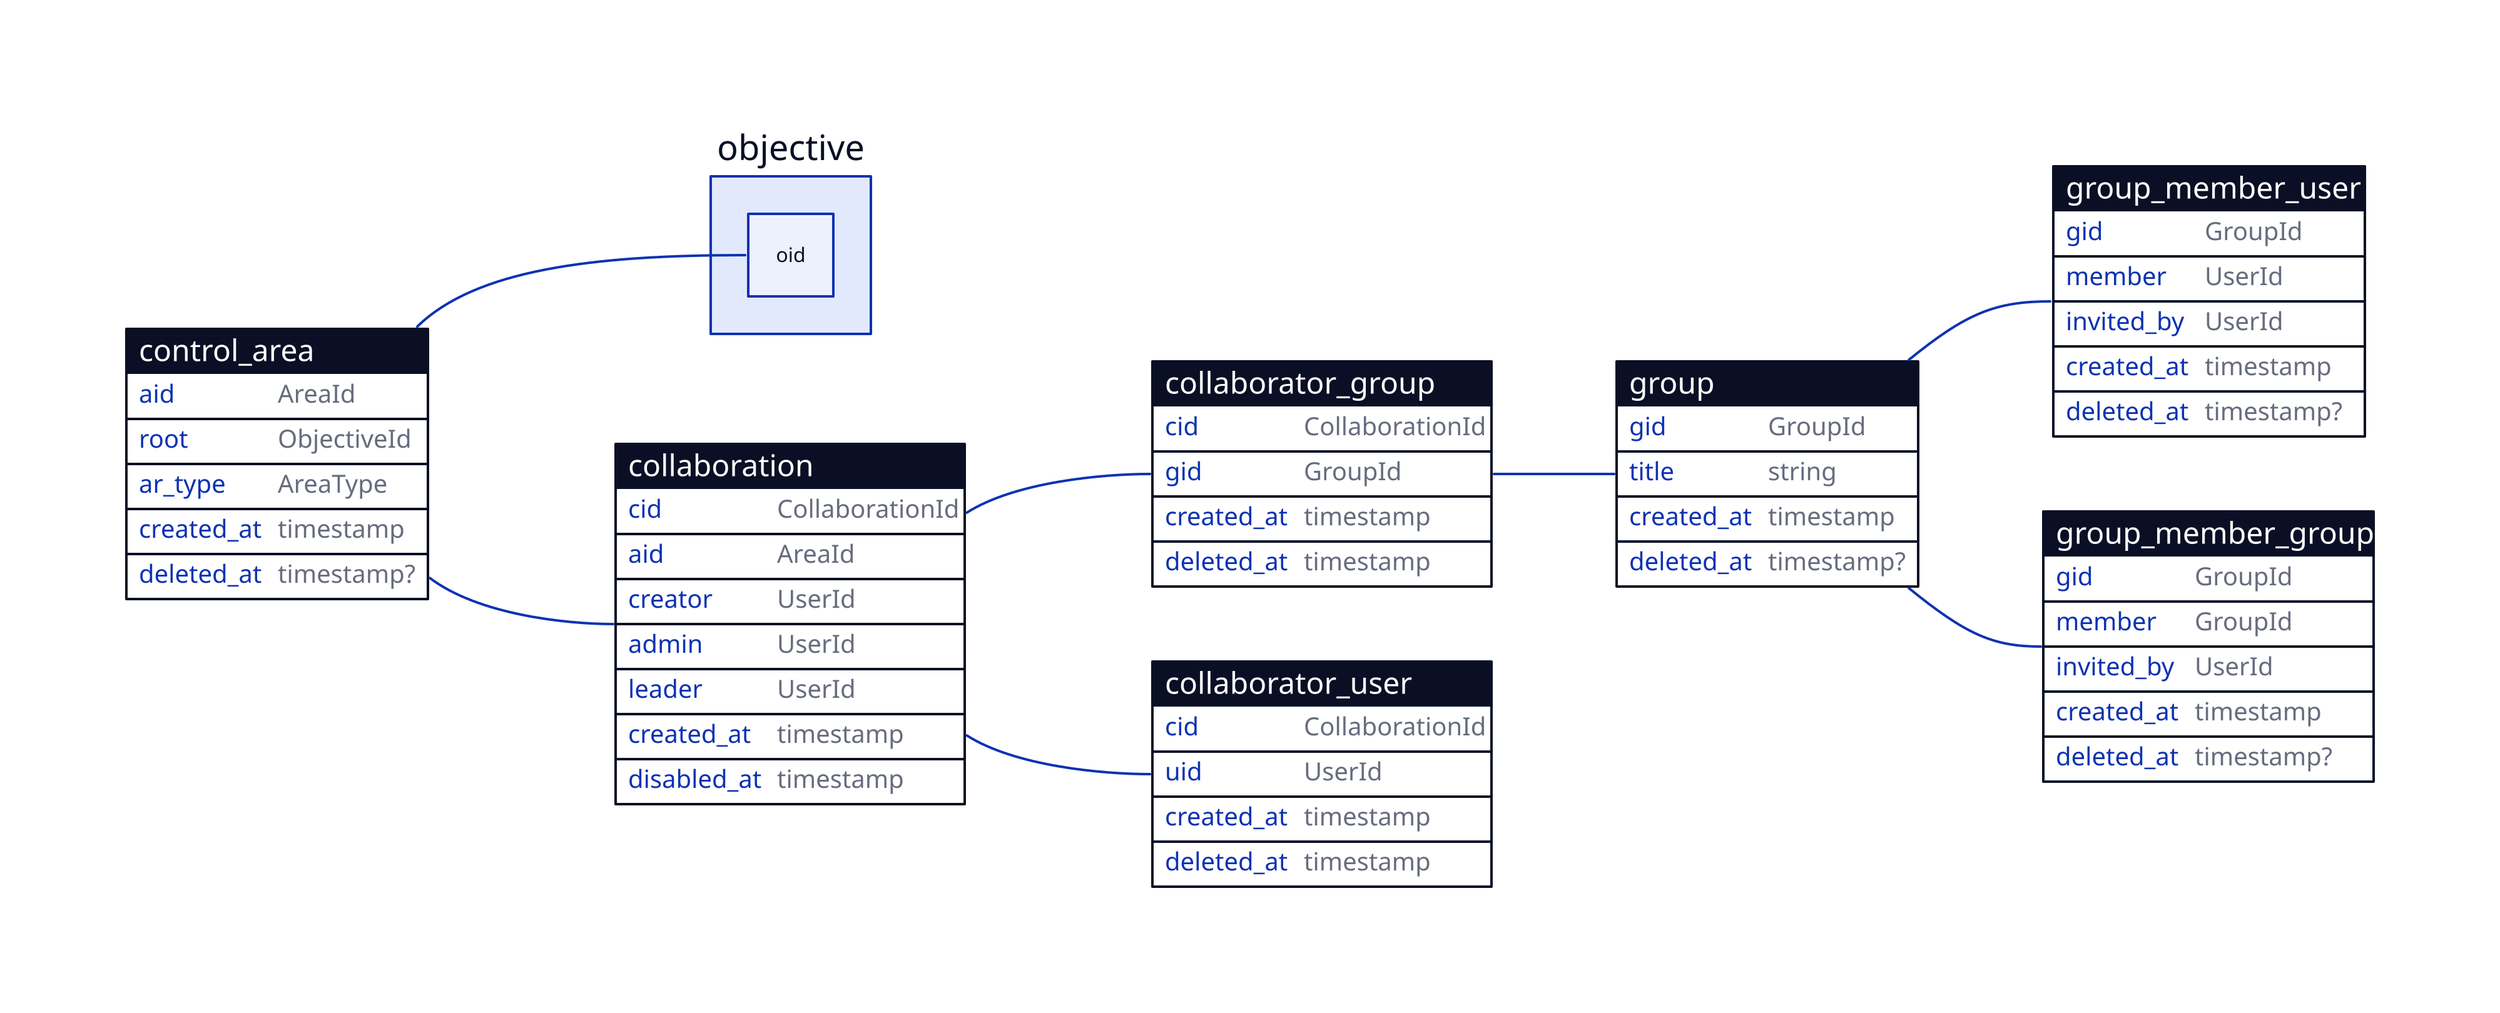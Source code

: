 direction: right

control_area: {
  shape: sql_table

  aid: AreaId
  root: ObjectiveId
  ar_type: AreaType

  created_at: timestamp
  deleted_at: timestamp?
}

collaboration: {
  shape: sql_table

  cid: CollaborationId
  aid: AreaId

  creator: UserId
  admin: UserId
  leader: UserId

  created_at: timestamp
  disabled_at: timestamp
}

collaborator_group: {
  shape: sql_table

  cid: CollaborationId
  gid: GroupId

  created_at: timestamp
  deleted_at: timestamp
}

collaborator_user: {
  shape: sql_table

  cid: CollaborationId
  uid: UserId

  created_at: timestamp
  deleted_at: timestamp
}

group: {
  shape: sql_table
  
  gid: GroupId
  title: string
  
  created_at: timestamp
  deleted_at: timestamp?
}

group_member_user: {
  shape: sql_table
  
  gid: GroupId
  member: UserId
  invited_by: UserId
  
  created_at: timestamp
  deleted_at: timestamp?
}

group_member_group: {
  shape: sql_table
  
  gid: GroupId
  member: GroupId
  invited_by: UserId
  
  created_at: timestamp
  deleted_at: timestamp?
}

control_area.root -- objective.oid

control_area.aid -- collaboration.aid
collaboration.cid -- collaborator_group.cid
collaboration.cid -- collaborator_user.cid

collaborator_group.gid -- group.gid

group.gid -- group_member_user.gid
group.gid -- group_member_group.gid
